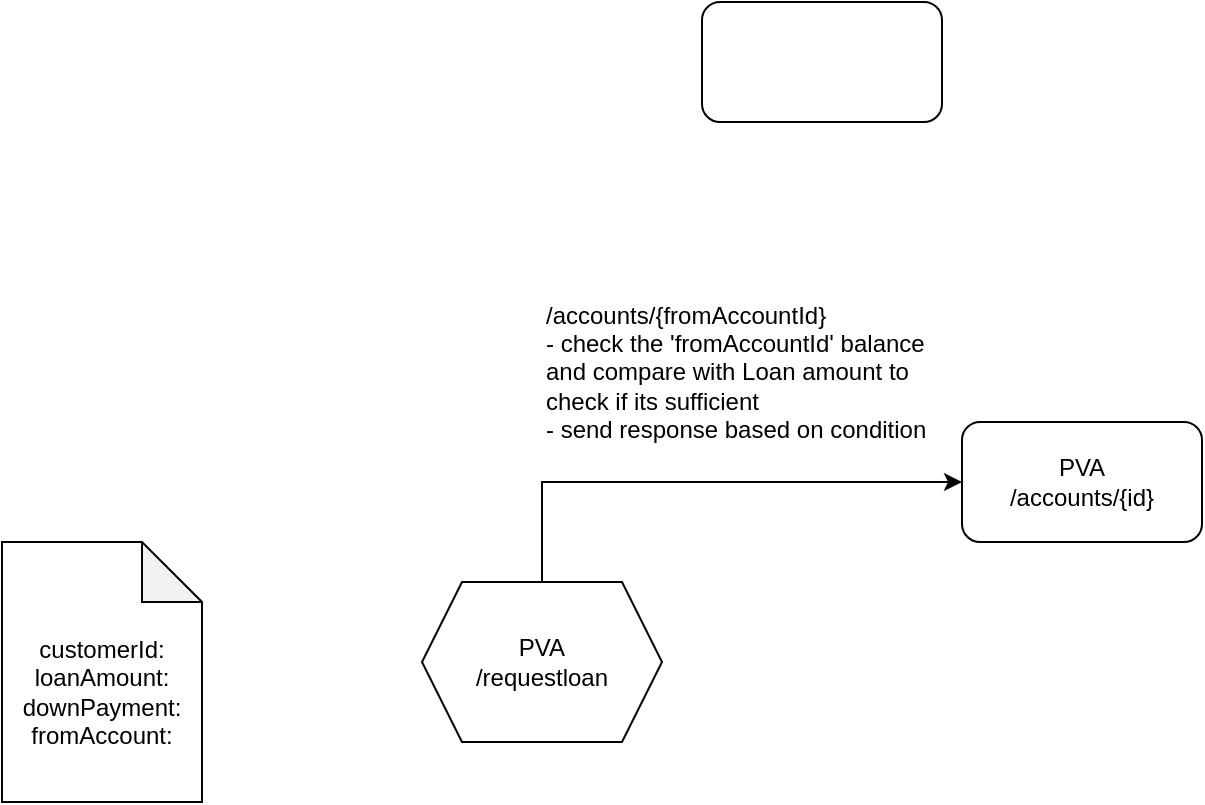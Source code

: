 <mxfile version="25.0.3">
  <diagram name="Page-1" id="dZh0rtk59UKvBoQmRINE">
    <mxGraphModel dx="2074" dy="1098" grid="1" gridSize="10" guides="1" tooltips="1" connect="1" arrows="1" fold="1" page="1" pageScale="1" pageWidth="850" pageHeight="1100" math="0" shadow="0">
      <root>
        <mxCell id="0" />
        <mxCell id="1" parent="0" />
        <mxCell id="rut_06zNnhsL4uaoh5xo-16" value="" style="shape=note;whiteSpace=wrap;html=1;backgroundOutline=1;darkOpacity=0.05;" vertex="1" parent="1">
          <mxGeometry x="130" y="500" width="100" height="130" as="geometry" />
        </mxCell>
        <mxCell id="rut_06zNnhsL4uaoh5xo-1" value="PVA&lt;div&gt;/accounts/{id}&lt;/div&gt;" style="rounded=1;whiteSpace=wrap;html=1;" vertex="1" parent="1">
          <mxGeometry x="610" y="440" width="120" height="60" as="geometry" />
        </mxCell>
        <mxCell id="rut_06zNnhsL4uaoh5xo-2" value="" style="rounded=1;whiteSpace=wrap;html=1;" vertex="1" parent="1">
          <mxGeometry x="480" y="230" width="120" height="60" as="geometry" />
        </mxCell>
        <mxCell id="rut_06zNnhsL4uaoh5xo-8" style="edgeStyle=orthogonalEdgeStyle;rounded=0;orthogonalLoop=1;jettySize=auto;html=1;exitX=0.5;exitY=0;exitDx=0;exitDy=0;entryX=0;entryY=0.5;entryDx=0;entryDy=0;" edge="1" parent="1" source="rut_06zNnhsL4uaoh5xo-3" target="rut_06zNnhsL4uaoh5xo-1">
          <mxGeometry relative="1" as="geometry" />
        </mxCell>
        <mxCell id="rut_06zNnhsL4uaoh5xo-3" value="PVA&lt;div&gt;/requestloan&lt;/div&gt;" style="shape=hexagon;perimeter=hexagonPerimeter2;whiteSpace=wrap;html=1;fixedSize=1;" vertex="1" parent="1">
          <mxGeometry x="340" y="520" width="120" height="80" as="geometry" />
        </mxCell>
        <mxCell id="rut_06zNnhsL4uaoh5xo-7" value="customerId:&lt;div&gt;loanAmount:&lt;/div&gt;&lt;div&gt;downPayment:&lt;/div&gt;&lt;div&gt;fromAccount:&lt;/div&gt;" style="text;html=1;align=center;verticalAlign=middle;whiteSpace=wrap;rounded=0;" vertex="1" parent="1">
          <mxGeometry x="150" y="520" width="60" height="110" as="geometry" />
        </mxCell>
        <mxCell id="rut_06zNnhsL4uaoh5xo-9" value="/accounts/{fromAccountId}&lt;div&gt;- check the &#39;fromAccountId&#39; balance and compare with Loan amount to check if its sufficient&lt;/div&gt;&lt;div&gt;- send response based on condition&lt;/div&gt;" style="text;html=1;align=left;verticalAlign=middle;whiteSpace=wrap;rounded=0;" vertex="1" parent="1">
          <mxGeometry x="400" y="370" width="210" height="90" as="geometry" />
        </mxCell>
      </root>
    </mxGraphModel>
  </diagram>
</mxfile>
